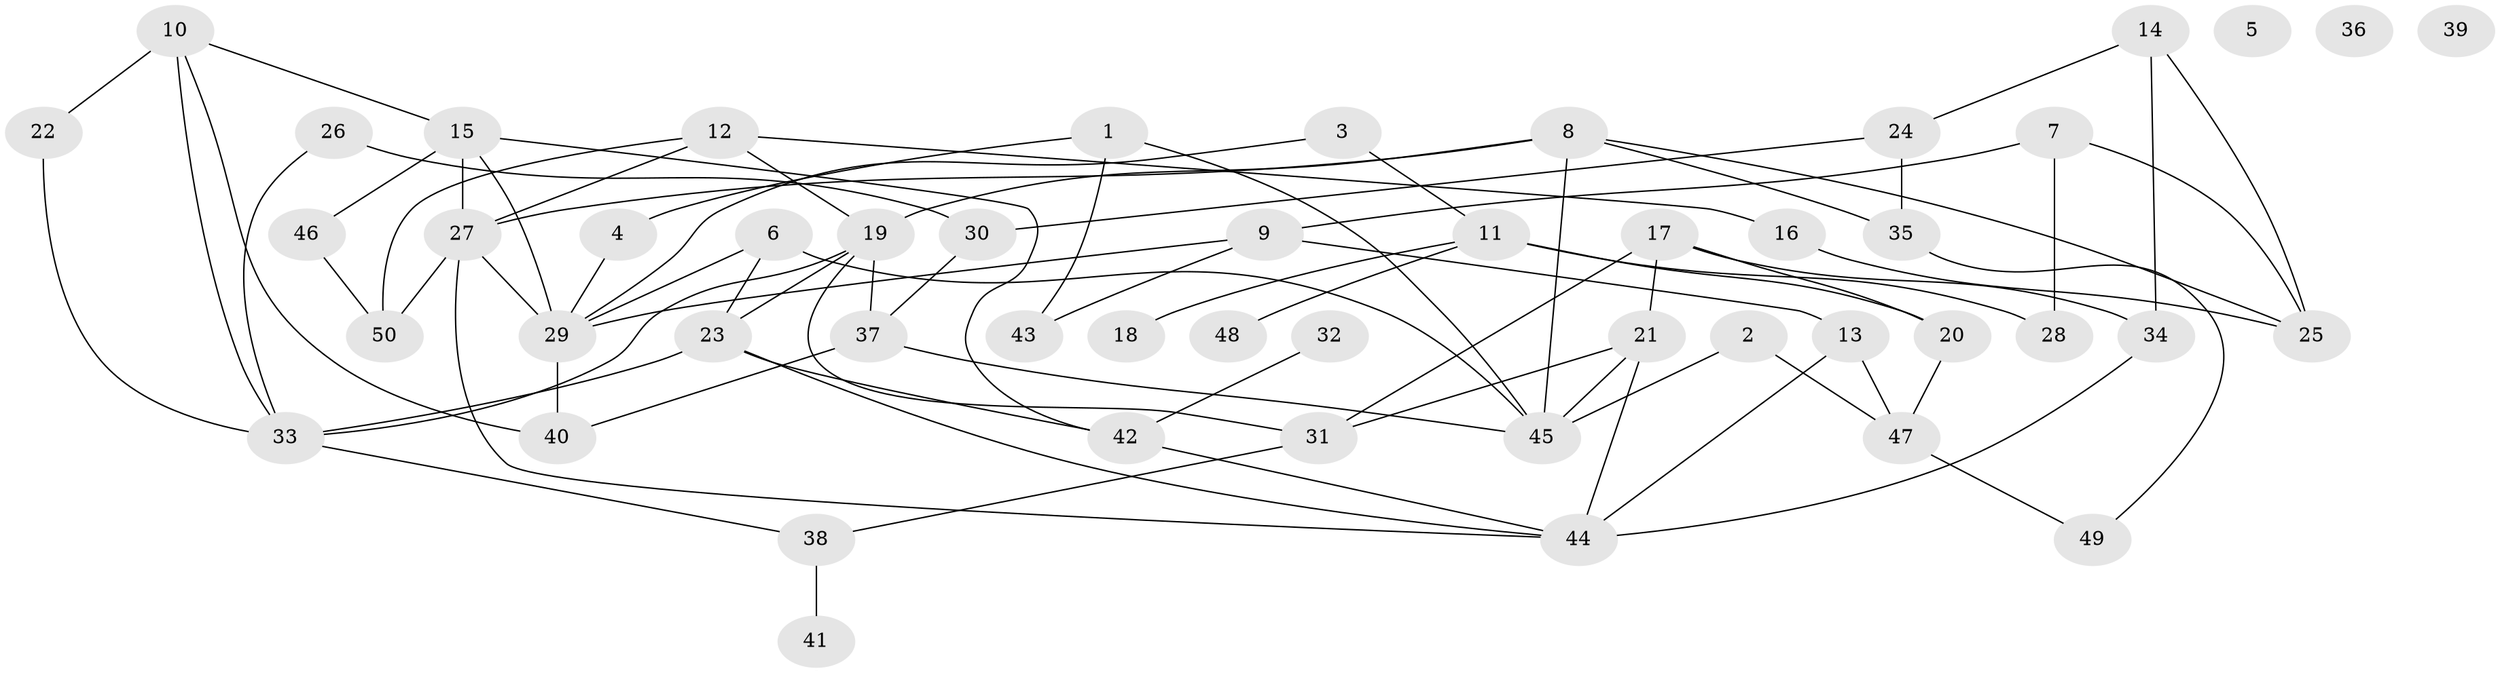 // Generated by graph-tools (version 1.1) at 2025/25/03/09/25 03:25:16]
// undirected, 50 vertices, 80 edges
graph export_dot {
graph [start="1"]
  node [color=gray90,style=filled];
  1;
  2;
  3;
  4;
  5;
  6;
  7;
  8;
  9;
  10;
  11;
  12;
  13;
  14;
  15;
  16;
  17;
  18;
  19;
  20;
  21;
  22;
  23;
  24;
  25;
  26;
  27;
  28;
  29;
  30;
  31;
  32;
  33;
  34;
  35;
  36;
  37;
  38;
  39;
  40;
  41;
  42;
  43;
  44;
  45;
  46;
  47;
  48;
  49;
  50;
  1 -- 4;
  1 -- 43;
  1 -- 45;
  2 -- 45;
  2 -- 47;
  3 -- 11;
  3 -- 29;
  4 -- 29;
  6 -- 23;
  6 -- 29;
  6 -- 45;
  7 -- 9;
  7 -- 25;
  7 -- 28;
  8 -- 19;
  8 -- 25;
  8 -- 27;
  8 -- 35;
  8 -- 45;
  9 -- 13;
  9 -- 29;
  9 -- 43;
  10 -- 15;
  10 -- 22;
  10 -- 33;
  10 -- 40;
  11 -- 18;
  11 -- 20;
  11 -- 28;
  11 -- 48;
  12 -- 16;
  12 -- 19;
  12 -- 27;
  12 -- 50;
  13 -- 44;
  13 -- 47;
  14 -- 24;
  14 -- 25;
  14 -- 34;
  15 -- 27;
  15 -- 29;
  15 -- 42;
  15 -- 46;
  16 -- 25;
  17 -- 20;
  17 -- 21;
  17 -- 31;
  17 -- 34;
  19 -- 23;
  19 -- 31;
  19 -- 33;
  19 -- 37;
  20 -- 47;
  21 -- 31;
  21 -- 44;
  21 -- 45;
  22 -- 33;
  23 -- 33;
  23 -- 42;
  23 -- 44;
  24 -- 30;
  24 -- 35;
  26 -- 30;
  26 -- 33;
  27 -- 29;
  27 -- 44;
  27 -- 50;
  29 -- 40;
  30 -- 37;
  31 -- 38;
  32 -- 42;
  33 -- 38;
  34 -- 44;
  35 -- 49;
  37 -- 40;
  37 -- 45;
  38 -- 41;
  42 -- 44;
  46 -- 50;
  47 -- 49;
}
